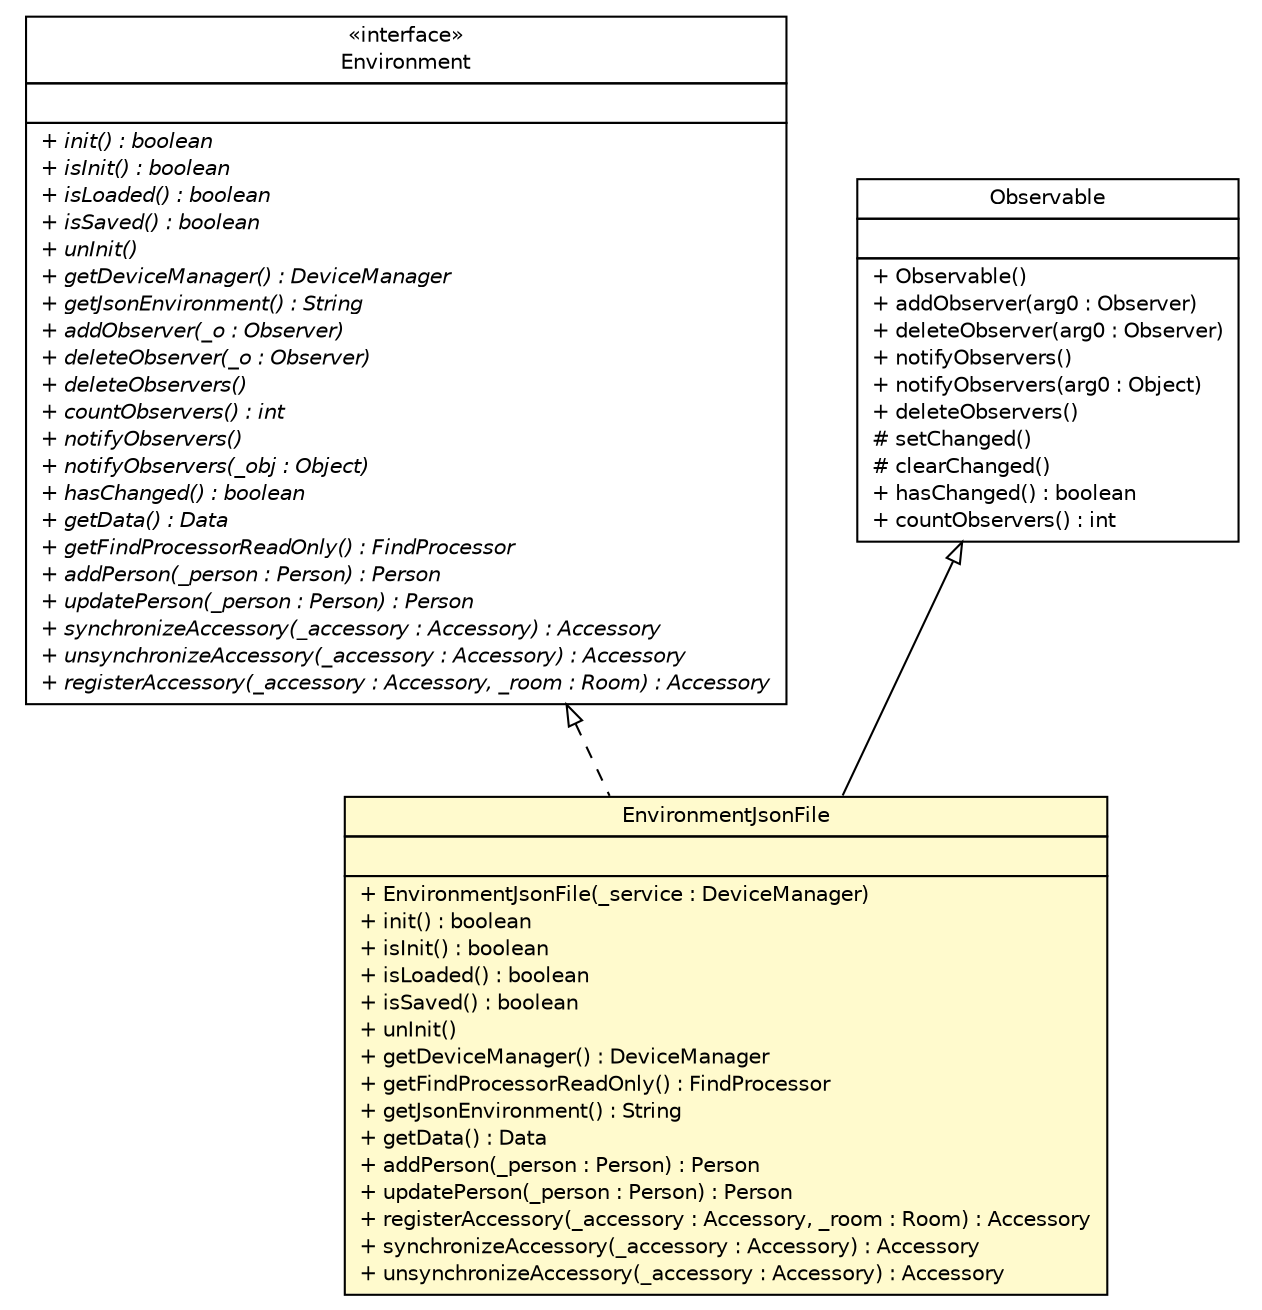 #!/usr/local/bin/dot
#
# Class diagram 
# Generated by UMLGraph version 5.1 (http://www.umlgraph.org/)
#

digraph G {
	edge [fontname="Helvetica",fontsize=10,labelfontname="Helvetica",labelfontsize=10];
	node [fontname="Helvetica",fontsize=10,shape=plaintext];
	nodesep=0.25;
	ranksep=0.5;
	// com.connectlife.coreserver.environment.Environment
	c1681 [label=<<table title="com.connectlife.coreserver.environment.Environment" border="0" cellborder="1" cellspacing="0" cellpadding="2" port="p" href="./Environment.html">
		<tr><td><table border="0" cellspacing="0" cellpadding="1">
<tr><td align="center" balign="center"> &#171;interface&#187; </td></tr>
<tr><td align="center" balign="center"> Environment </td></tr>
		</table></td></tr>
		<tr><td><table border="0" cellspacing="0" cellpadding="1">
<tr><td align="left" balign="left">  </td></tr>
		</table></td></tr>
		<tr><td><table border="0" cellspacing="0" cellpadding="1">
<tr><td align="left" balign="left"><font face="Helvetica-Oblique" point-size="10.0"> + init() : boolean </font></td></tr>
<tr><td align="left" balign="left"><font face="Helvetica-Oblique" point-size="10.0"> + isInit() : boolean </font></td></tr>
<tr><td align="left" balign="left"><font face="Helvetica-Oblique" point-size="10.0"> + isLoaded() : boolean </font></td></tr>
<tr><td align="left" balign="left"><font face="Helvetica-Oblique" point-size="10.0"> + isSaved() : boolean </font></td></tr>
<tr><td align="left" balign="left"><font face="Helvetica-Oblique" point-size="10.0"> + unInit() </font></td></tr>
<tr><td align="left" balign="left"><font face="Helvetica-Oblique" point-size="10.0"> + getDeviceManager() : DeviceManager </font></td></tr>
<tr><td align="left" balign="left"><font face="Helvetica-Oblique" point-size="10.0"> + getJsonEnvironment() : String </font></td></tr>
<tr><td align="left" balign="left"><font face="Helvetica-Oblique" point-size="10.0"> + addObserver(_o : Observer) </font></td></tr>
<tr><td align="left" balign="left"><font face="Helvetica-Oblique" point-size="10.0"> + deleteObserver(_o : Observer) </font></td></tr>
<tr><td align="left" balign="left"><font face="Helvetica-Oblique" point-size="10.0"> + deleteObservers() </font></td></tr>
<tr><td align="left" balign="left"><font face="Helvetica-Oblique" point-size="10.0"> + countObservers() : int </font></td></tr>
<tr><td align="left" balign="left"><font face="Helvetica-Oblique" point-size="10.0"> + notifyObservers() </font></td></tr>
<tr><td align="left" balign="left"><font face="Helvetica-Oblique" point-size="10.0"> + notifyObservers(_obj : Object) </font></td></tr>
<tr><td align="left" balign="left"><font face="Helvetica-Oblique" point-size="10.0"> + hasChanged() : boolean </font></td></tr>
<tr><td align="left" balign="left"><font face="Helvetica-Oblique" point-size="10.0"> + getData() : Data </font></td></tr>
<tr><td align="left" balign="left"><font face="Helvetica-Oblique" point-size="10.0"> + getFindProcessorReadOnly() : FindProcessor </font></td></tr>
<tr><td align="left" balign="left"><font face="Helvetica-Oblique" point-size="10.0"> + addPerson(_person : Person) : Person </font></td></tr>
<tr><td align="left" balign="left"><font face="Helvetica-Oblique" point-size="10.0"> + updatePerson(_person : Person) : Person </font></td></tr>
<tr><td align="left" balign="left"><font face="Helvetica-Oblique" point-size="10.0"> + synchronizeAccessory(_accessory : Accessory) : Accessory </font></td></tr>
<tr><td align="left" balign="left"><font face="Helvetica-Oblique" point-size="10.0"> + unsynchronizeAccessory(_accessory : Accessory) : Accessory </font></td></tr>
<tr><td align="left" balign="left"><font face="Helvetica-Oblique" point-size="10.0"> + registerAccessory(_accessory : Accessory, _room : Room) : Accessory </font></td></tr>
		</table></td></tr>
		</table>>, fontname="Helvetica", fontcolor="black", fontsize=10.0];
	// com.connectlife.coreserver.environment.EnvironmentJsonFile
	c1685 [label=<<table title="com.connectlife.coreserver.environment.EnvironmentJsonFile" border="0" cellborder="1" cellspacing="0" cellpadding="2" port="p" bgcolor="lemonChiffon" href="./EnvironmentJsonFile.html">
		<tr><td><table border="0" cellspacing="0" cellpadding="1">
<tr><td align="center" balign="center"> EnvironmentJsonFile </td></tr>
		</table></td></tr>
		<tr><td><table border="0" cellspacing="0" cellpadding="1">
<tr><td align="left" balign="left">  </td></tr>
		</table></td></tr>
		<tr><td><table border="0" cellspacing="0" cellpadding="1">
<tr><td align="left" balign="left"> + EnvironmentJsonFile(_service : DeviceManager) </td></tr>
<tr><td align="left" balign="left"> + init() : boolean </td></tr>
<tr><td align="left" balign="left"> + isInit() : boolean </td></tr>
<tr><td align="left" balign="left"> + isLoaded() : boolean </td></tr>
<tr><td align="left" balign="left"> + isSaved() : boolean </td></tr>
<tr><td align="left" balign="left"> + unInit() </td></tr>
<tr><td align="left" balign="left"> + getDeviceManager() : DeviceManager </td></tr>
<tr><td align="left" balign="left"> + getFindProcessorReadOnly() : FindProcessor </td></tr>
<tr><td align="left" balign="left"> + getJsonEnvironment() : String </td></tr>
<tr><td align="left" balign="left"> + getData() : Data </td></tr>
<tr><td align="left" balign="left"> + addPerson(_person : Person) : Person </td></tr>
<tr><td align="left" balign="left"> + updatePerson(_person : Person) : Person </td></tr>
<tr><td align="left" balign="left"> + registerAccessory(_accessory : Accessory, _room : Room) : Accessory </td></tr>
<tr><td align="left" balign="left"> + synchronizeAccessory(_accessory : Accessory) : Accessory </td></tr>
<tr><td align="left" balign="left"> + unsynchronizeAccessory(_accessory : Accessory) : Accessory </td></tr>
		</table></td></tr>
		</table>>, fontname="Helvetica", fontcolor="black", fontsize=10.0];
	//com.connectlife.coreserver.environment.EnvironmentJsonFile extends java.util.Observable
	c1725:p -> c1685:p [dir=back,arrowtail=empty];
	//com.connectlife.coreserver.environment.EnvironmentJsonFile implements com.connectlife.coreserver.environment.Environment
	c1681:p -> c1685:p [dir=back,arrowtail=empty,style=dashed];
	// java.util.Observable
	c1725 [label=<<table title="java.util.Observable" border="0" cellborder="1" cellspacing="0" cellpadding="2" port="p" href="http://java.sun.com/j2se/1.4.2/docs/api/java/util/Observable.html">
		<tr><td><table border="0" cellspacing="0" cellpadding="1">
<tr><td align="center" balign="center"> Observable </td></tr>
		</table></td></tr>
		<tr><td><table border="0" cellspacing="0" cellpadding="1">
<tr><td align="left" balign="left">  </td></tr>
		</table></td></tr>
		<tr><td><table border="0" cellspacing="0" cellpadding="1">
<tr><td align="left" balign="left"> + Observable() </td></tr>
<tr><td align="left" balign="left"> + addObserver(arg0 : Observer) </td></tr>
<tr><td align="left" balign="left"> + deleteObserver(arg0 : Observer) </td></tr>
<tr><td align="left" balign="left"> + notifyObservers() </td></tr>
<tr><td align="left" balign="left"> + notifyObservers(arg0 : Object) </td></tr>
<tr><td align="left" balign="left"> + deleteObservers() </td></tr>
<tr><td align="left" balign="left"> # setChanged() </td></tr>
<tr><td align="left" balign="left"> # clearChanged() </td></tr>
<tr><td align="left" balign="left"> + hasChanged() : boolean </td></tr>
<tr><td align="left" balign="left"> + countObservers() : int </td></tr>
		</table></td></tr>
		</table>>, fontname="Helvetica", fontcolor="black", fontsize=10.0];
}

